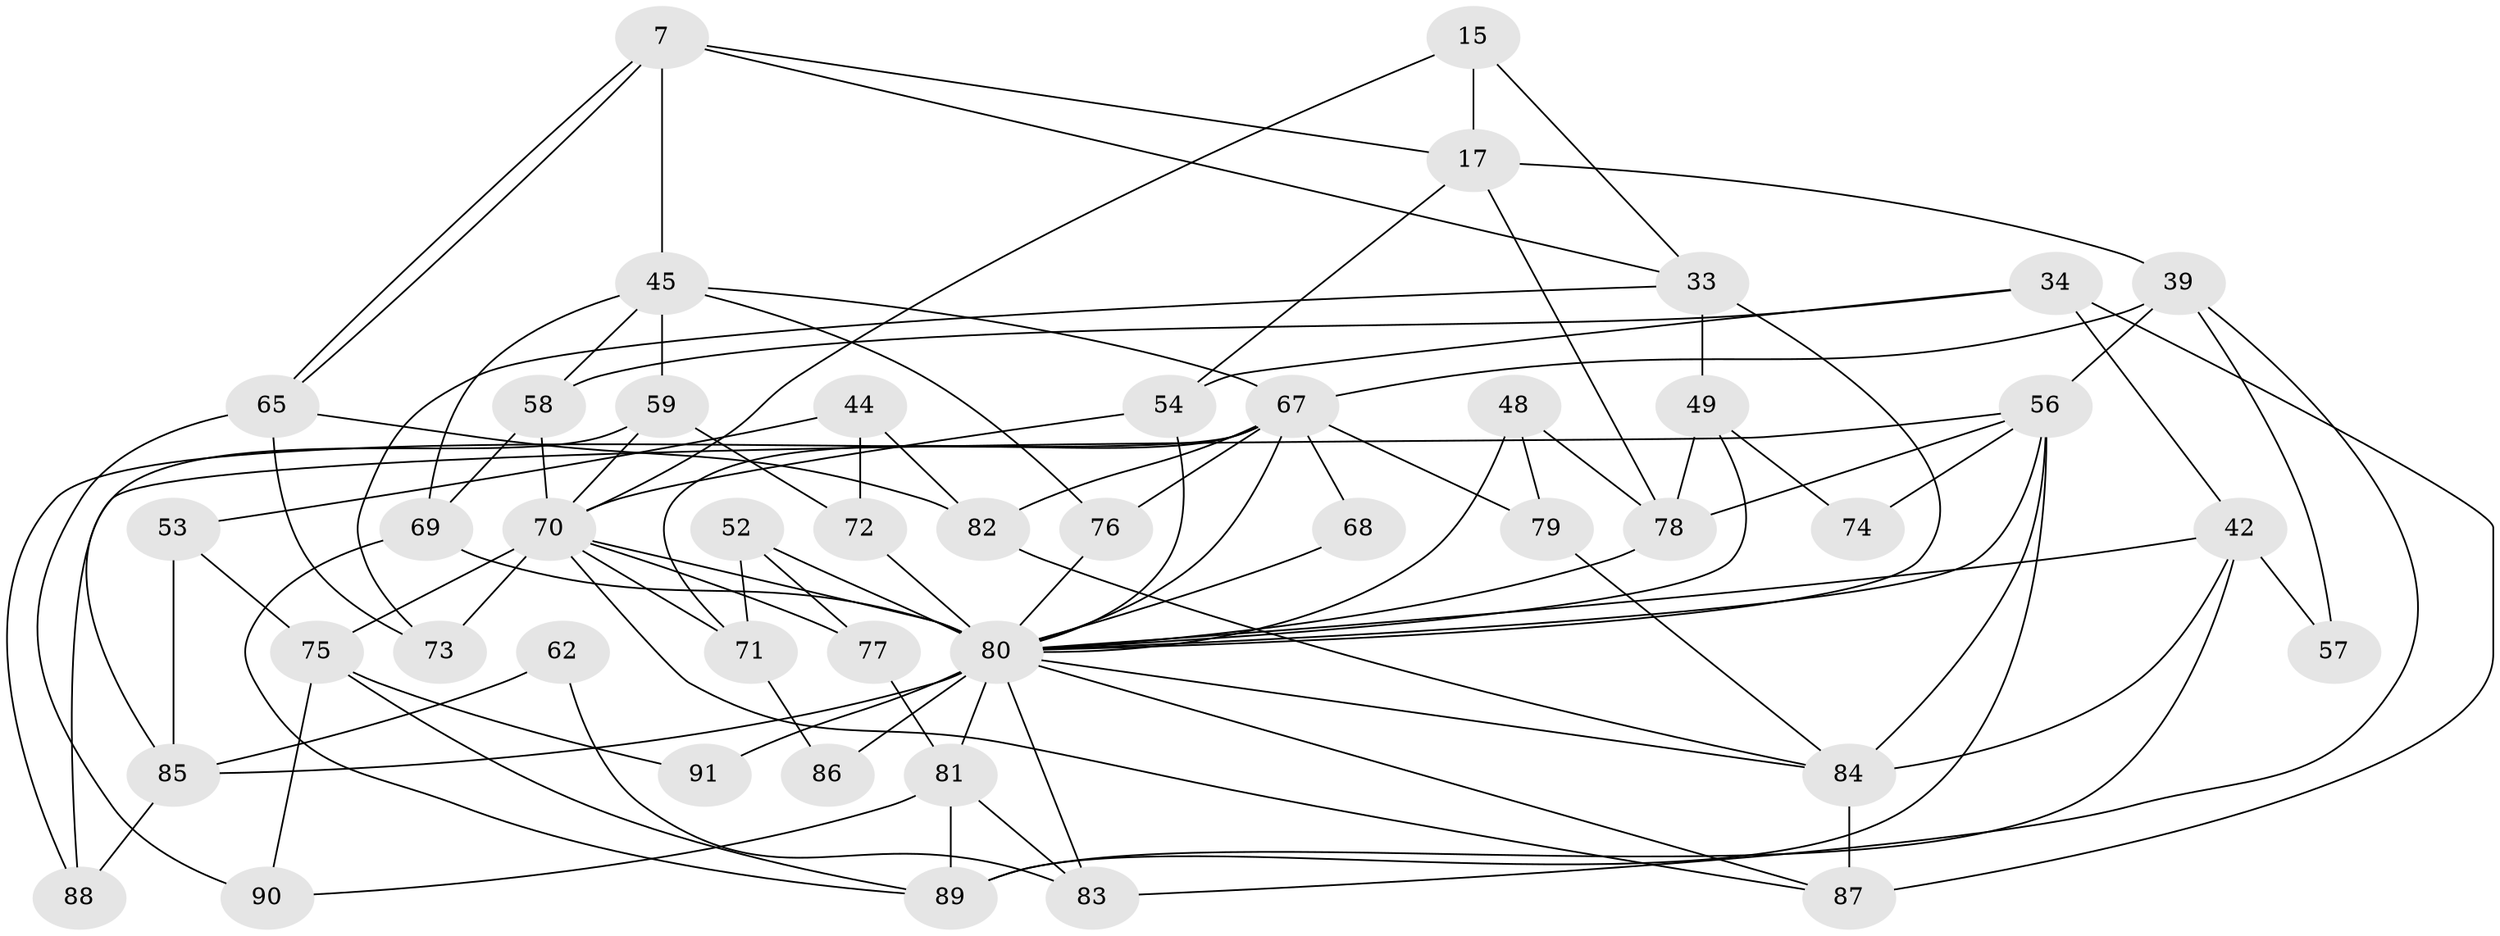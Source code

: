 // original degree distribution, {2: 0.10989010989010989, 4: 0.2857142857142857, 5: 0.14285714285714285, 6: 0.10989010989010989, 3: 0.3076923076923077, 8: 0.03296703296703297, 7: 0.01098901098901099}
// Generated by graph-tools (version 1.1) at 2025/53/03/04/25 21:53:17]
// undirected, 45 vertices, 101 edges
graph export_dot {
graph [start="1"]
  node [color=gray90,style=filled];
  7 [super="+2"];
  15;
  17 [super="+8"];
  33 [super="+10"];
  34 [super="+9"];
  39;
  42;
  44;
  45 [super="+4"];
  48 [super="+22"];
  49;
  52;
  53 [super="+38"];
  54 [super="+43"];
  56 [super="+24+41"];
  57;
  58 [super="+36"];
  59 [super="+18+51"];
  62;
  65;
  67 [super="+55+47"];
  68;
  69 [super="+31+35+13"];
  70 [super="+5+40+29"];
  71;
  72;
  73;
  74;
  75 [super="+46"];
  76;
  77 [super="+1+14"];
  78 [super="+21"];
  79;
  80 [super="+32+66+60+63+61"];
  81 [super="+19"];
  82 [super="+6"];
  83;
  84 [super="+16"];
  85;
  86;
  87 [super="+64"];
  88;
  89;
  90;
  91 [super="+25"];
  7 -- 65;
  7 -- 65;
  7 -- 45 [weight=2];
  7 -- 33;
  7 -- 17;
  15 -- 17;
  15 -- 33;
  15 -- 70;
  17 -- 54 [weight=2];
  17 -- 39;
  17 -- 78 [weight=2];
  33 -- 49 [weight=2];
  33 -- 73;
  33 -- 80 [weight=2];
  34 -- 87 [weight=2];
  34 -- 42;
  34 -- 58;
  34 -- 54;
  39 -- 57;
  39 -- 83;
  39 -- 67;
  39 -- 56;
  42 -- 89;
  42 -- 57;
  42 -- 84;
  42 -- 80;
  44 -- 53;
  44 -- 72;
  44 -- 82;
  45 -- 76;
  45 -- 67;
  45 -- 58;
  45 -- 59 [weight=2];
  45 -- 69;
  48 -- 78;
  48 -- 79;
  48 -- 80;
  49 -- 74;
  49 -- 78 [weight=2];
  49 -- 80;
  52 -- 71;
  52 -- 77 [weight=2];
  52 -- 80 [weight=3];
  53 -- 75 [weight=3];
  53 -- 85;
  54 -- 70 [weight=2];
  54 -- 80;
  56 -- 89;
  56 -- 88;
  56 -- 78 [weight=2];
  56 -- 84 [weight=2];
  56 -- 74;
  56 -- 80;
  58 -- 70;
  58 -- 69 [weight=2];
  59 -- 85;
  59 -- 72;
  59 -- 70;
  62 -- 85;
  62 -- 83;
  65 -- 73;
  65 -- 82;
  65 -- 90;
  67 -- 76 [weight=2];
  67 -- 68 [weight=3];
  67 -- 79;
  67 -- 82;
  67 -- 71;
  67 -- 88;
  67 -- 80;
  68 -- 80;
  69 -- 89;
  69 -- 80 [weight=2];
  70 -- 71;
  70 -- 75 [weight=4];
  70 -- 77;
  70 -- 73;
  70 -- 80 [weight=6];
  70 -- 87;
  71 -- 86;
  72 -- 80;
  75 -- 89;
  75 -- 90;
  75 -- 91;
  76 -- 80;
  77 -- 81;
  78 -- 80;
  79 -- 84;
  80 -- 86 [weight=2];
  80 -- 81;
  80 -- 87;
  80 -- 91 [weight=5];
  80 -- 85;
  80 -- 83;
  80 -- 84;
  81 -- 89;
  81 -- 90;
  81 -- 83;
  82 -- 84;
  84 -- 87;
  85 -- 88;
}
